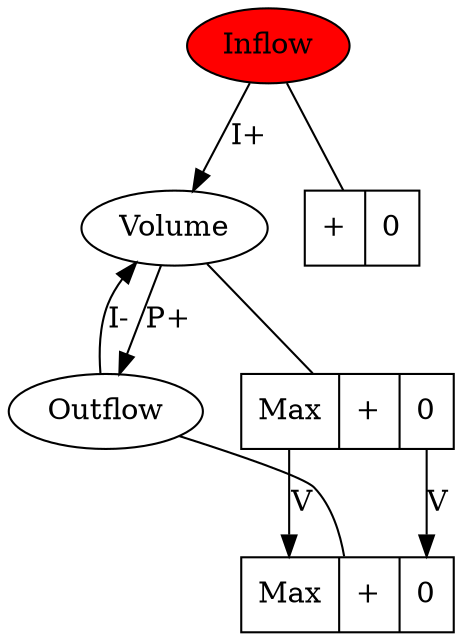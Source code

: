 digraph SINK
{
    //Quantities
    Inflow [style=filled fillcolor=red];
    Volume;
    Outflow;
    // Pressure;
    // Height;

    // Magnitudes of Quantities
    mag_i [shape=record, label="<f0> +|<f1> 0"];
    mag_v [shape=record,label="<f0> Max|<f1> +|<f2> 0"];
    mag_o [shape=record,label="<f0> Max|<f1> +|<f2> 0"];
    // mag_p [shape=record,label="<f0> Max|<f1> +|<f2> 0"];
    // mag_h [shape=record,label="<f0> Max|<f1> +|<f2> 0"];

    // Derivatives of Quantities
    // der_i [shape=circle label="+\n0\n-"];
    // der_v [shape=circle label="+\n0\n-"];
    // der_o [shape=circle label="+\n0\n-"];
    // der_p [shape=circle label="+\n0\n-"];
    // der_h [shape=circle label="+\n0\n-"];

    // For Undirected Edges
    subgraph SG1
    {
        edge [dir=none]

        Inflow -> mag_i; 
        Volume -> mag_v; 
        Outflow -> mag_o; 
        // Pressure -> mag_p; 
        // Height -> mag_h;

        // Inflow -> der_i;
        // Volume -> der_v;
        // Outflow -> der_o;
        // Pressure -> der_p;
        // Height -> der_h;
    }

    // For Directed Edges
    subgraph SG2
    {
        Inflow -> Volume [label="I+"];
        Outflow -> Volume [label="I-"];
        Volume -> Outflow [label="P+"];
        mag_v : f0 -> mag_o : f0 [label="V"]
        mag_v : f2 -> mag_o : f2 [label="V"]
        // Volume -> Height [label="P+"];
        // Height -> Pressure [label="P+"];
        // Pressure -> Outflow [label="P+"];
    
        // mag_v: f0 -> mag_h : f0 [label="V"]; mag_v: f2 -> mag_h : f2 [label="V"];
        // mag_h: f0 -> mag_p : f0 [label="V"]; mag_h: f2 -> mag_p : f2 [label="V"];
        // mag_p: f0 -> mag_o : f0 [label="V"]; mag_p: f2 -> mag_o : f2 [label="V"];
    }
}
